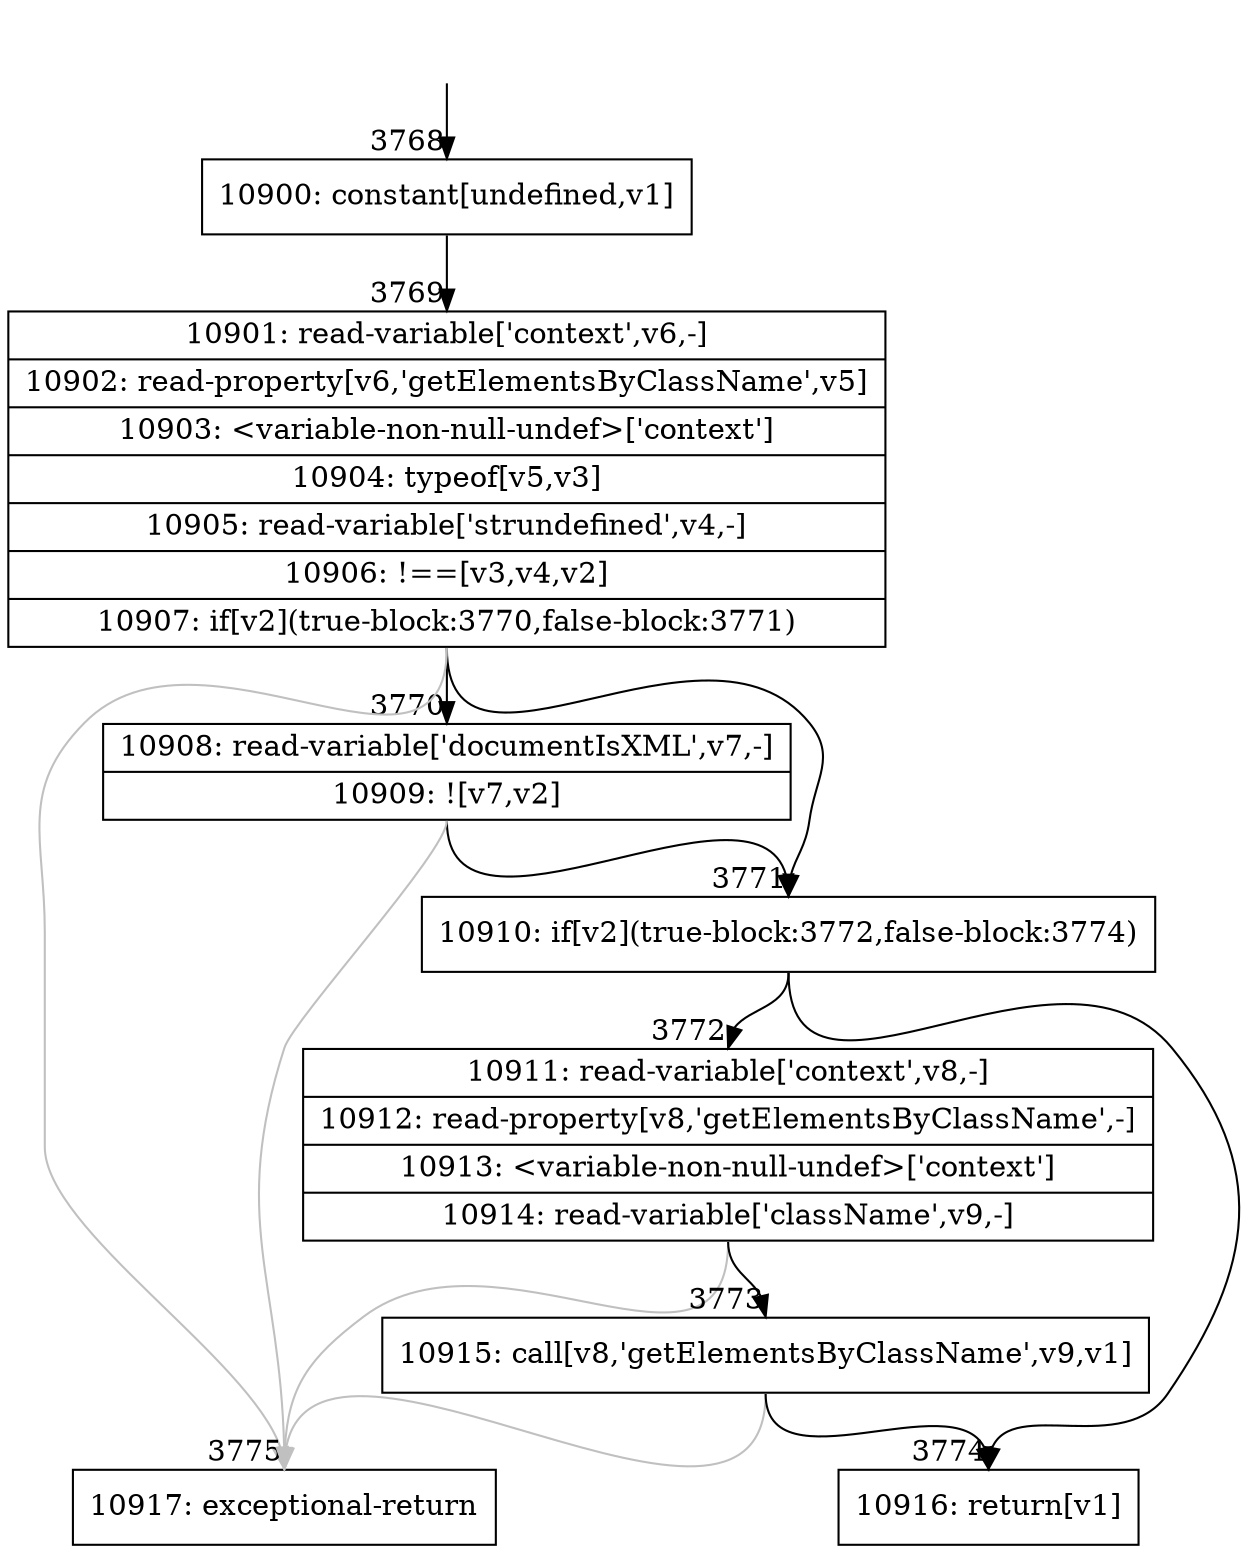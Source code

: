digraph {
rankdir="TD"
BB_entry251[shape=none,label=""];
BB_entry251 -> BB3768 [tailport=s, headport=n, headlabel="    3768"]
BB3768 [shape=record label="{10900: constant[undefined,v1]}" ] 
BB3768 -> BB3769 [tailport=s, headport=n, headlabel="      3769"]
BB3769 [shape=record label="{10901: read-variable['context',v6,-]|10902: read-property[v6,'getElementsByClassName',v5]|10903: \<variable-non-null-undef\>['context']|10904: typeof[v5,v3]|10905: read-variable['strundefined',v4,-]|10906: !==[v3,v4,v2]|10907: if[v2](true-block:3770,false-block:3771)}" ] 
BB3769 -> BB3771 [tailport=s, headport=n, headlabel="      3771"]
BB3769 -> BB3770 [tailport=s, headport=n, headlabel="      3770"]
BB3769 -> BB3775 [tailport=s, headport=n, color=gray, headlabel="      3775"]
BB3770 [shape=record label="{10908: read-variable['documentIsXML',v7,-]|10909: ![v7,v2]}" ] 
BB3770 -> BB3771 [tailport=s, headport=n]
BB3770 -> BB3775 [tailport=s, headport=n, color=gray]
BB3771 [shape=record label="{10910: if[v2](true-block:3772,false-block:3774)}" ] 
BB3771 -> BB3772 [tailport=s, headport=n, headlabel="      3772"]
BB3771 -> BB3774 [tailport=s, headport=n, headlabel="      3774"]
BB3772 [shape=record label="{10911: read-variable['context',v8,-]|10912: read-property[v8,'getElementsByClassName',-]|10913: \<variable-non-null-undef\>['context']|10914: read-variable['className',v9,-]}" ] 
BB3772 -> BB3773 [tailport=s, headport=n, headlabel="      3773"]
BB3772 -> BB3775 [tailport=s, headport=n, color=gray]
BB3773 [shape=record label="{10915: call[v8,'getElementsByClassName',v9,v1]}" ] 
BB3773 -> BB3774 [tailport=s, headport=n]
BB3773 -> BB3775 [tailport=s, headport=n, color=gray]
BB3774 [shape=record label="{10916: return[v1]}" ] 
BB3775 [shape=record label="{10917: exceptional-return}" ] 
}
